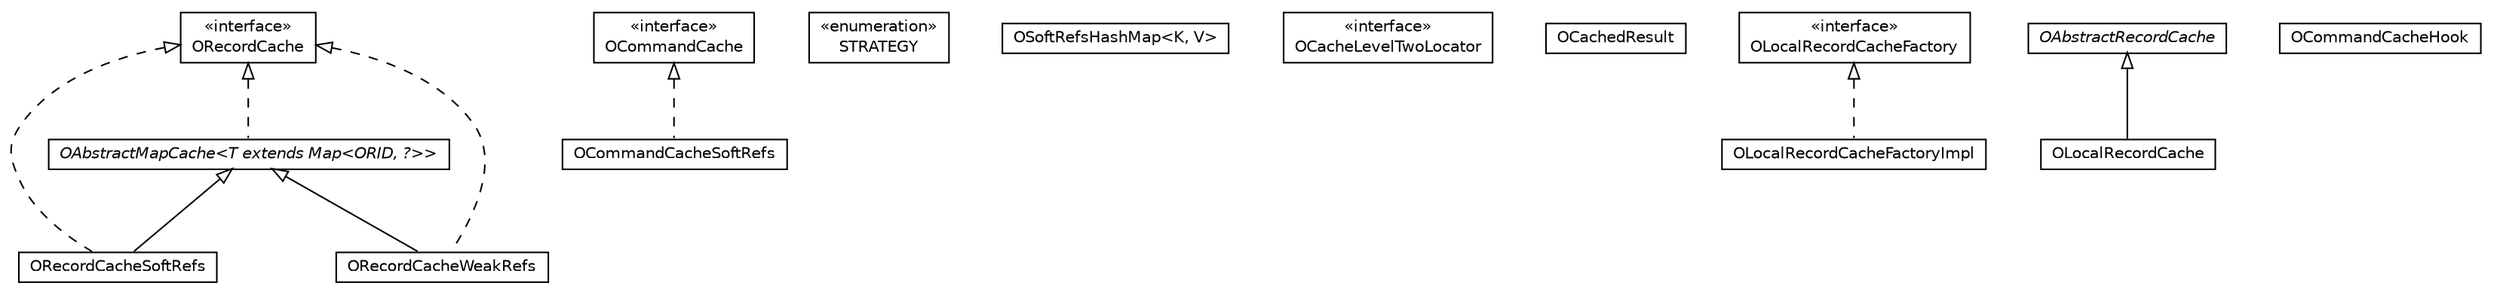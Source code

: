 #!/usr/local/bin/dot
#
# Class diagram 
# Generated by UMLGraph version R5_6-24-gf6e263 (http://www.umlgraph.org/)
#

digraph G {
	edge [fontname="Helvetica",fontsize=10,labelfontname="Helvetica",labelfontsize=10];
	node [fontname="Helvetica",fontsize=10,shape=plaintext];
	nodesep=0.25;
	ranksep=0.5;
	// com.orientechnologies.orient.core.cache.ORecordCache
	c87706 [label=<<table title="com.orientechnologies.orient.core.cache.ORecordCache" border="0" cellborder="1" cellspacing="0" cellpadding="2" port="p" href="./ORecordCache.html">
		<tr><td><table border="0" cellspacing="0" cellpadding="1">
<tr><td align="center" balign="center"> &#171;interface&#187; </td></tr>
<tr><td align="center" balign="center"> ORecordCache </td></tr>
		</table></td></tr>
		</table>>, URL="./ORecordCache.html", fontname="Helvetica", fontcolor="black", fontsize=10.0];
	// com.orientechnologies.orient.core.cache.ORecordCacheSoftRefs
	c87707 [label=<<table title="com.orientechnologies.orient.core.cache.ORecordCacheSoftRefs" border="0" cellborder="1" cellspacing="0" cellpadding="2" port="p" href="./ORecordCacheSoftRefs.html">
		<tr><td><table border="0" cellspacing="0" cellpadding="1">
<tr><td align="center" balign="center"> ORecordCacheSoftRefs </td></tr>
		</table></td></tr>
		</table>>, URL="./ORecordCacheSoftRefs.html", fontname="Helvetica", fontcolor="black", fontsize=10.0];
	// com.orientechnologies.orient.core.cache.OCommandCache
	c87708 [label=<<table title="com.orientechnologies.orient.core.cache.OCommandCache" border="0" cellborder="1" cellspacing="0" cellpadding="2" port="p" href="./OCommandCache.html">
		<tr><td><table border="0" cellspacing="0" cellpadding="1">
<tr><td align="center" balign="center"> &#171;interface&#187; </td></tr>
<tr><td align="center" balign="center"> OCommandCache </td></tr>
		</table></td></tr>
		</table>>, URL="./OCommandCache.html", fontname="Helvetica", fontcolor="black", fontsize=10.0];
	// com.orientechnologies.orient.core.cache.OCommandCache.STRATEGY
	c87709 [label=<<table title="com.orientechnologies.orient.core.cache.OCommandCache.STRATEGY" border="0" cellborder="1" cellspacing="0" cellpadding="2" port="p" href="./OCommandCache.STRATEGY.html">
		<tr><td><table border="0" cellspacing="0" cellpadding="1">
<tr><td align="center" balign="center"> &#171;enumeration&#187; </td></tr>
<tr><td align="center" balign="center"> STRATEGY </td></tr>
		</table></td></tr>
		</table>>, URL="./OCommandCache.STRATEGY.html", fontname="Helvetica", fontcolor="black", fontsize=10.0];
	// com.orientechnologies.orient.core.cache.OSoftRefsHashMap<K, V>
	c87710 [label=<<table title="com.orientechnologies.orient.core.cache.OSoftRefsHashMap" border="0" cellborder="1" cellspacing="0" cellpadding="2" port="p" href="./OSoftRefsHashMap.html">
		<tr><td><table border="0" cellspacing="0" cellpadding="1">
<tr><td align="center" balign="center"> OSoftRefsHashMap&lt;K, V&gt; </td></tr>
		</table></td></tr>
		</table>>, URL="./OSoftRefsHashMap.html", fontname="Helvetica", fontcolor="black", fontsize=10.0];
	// com.orientechnologies.orient.core.cache.OCacheLevelTwoLocator
	c87711 [label=<<table title="com.orientechnologies.orient.core.cache.OCacheLevelTwoLocator" border="0" cellborder="1" cellspacing="0" cellpadding="2" port="p" href="./OCacheLevelTwoLocator.html">
		<tr><td><table border="0" cellspacing="0" cellpadding="1">
<tr><td align="center" balign="center"> &#171;interface&#187; </td></tr>
<tr><td align="center" balign="center"> OCacheLevelTwoLocator </td></tr>
		</table></td></tr>
		</table>>, URL="./OCacheLevelTwoLocator.html", fontname="Helvetica", fontcolor="black", fontsize=10.0];
	// com.orientechnologies.orient.core.cache.OCommandCacheSoftRefs
	c87712 [label=<<table title="com.orientechnologies.orient.core.cache.OCommandCacheSoftRefs" border="0" cellborder="1" cellspacing="0" cellpadding="2" port="p" href="./OCommandCacheSoftRefs.html">
		<tr><td><table border="0" cellspacing="0" cellpadding="1">
<tr><td align="center" balign="center"> OCommandCacheSoftRefs </td></tr>
		</table></td></tr>
		</table>>, URL="./OCommandCacheSoftRefs.html", fontname="Helvetica", fontcolor="black", fontsize=10.0];
	// com.orientechnologies.orient.core.cache.OCommandCacheSoftRefs.OCachedResult
	c87713 [label=<<table title="com.orientechnologies.orient.core.cache.OCommandCacheSoftRefs.OCachedResult" border="0" cellborder="1" cellspacing="0" cellpadding="2" port="p" href="./OCommandCacheSoftRefs.OCachedResult.html">
		<tr><td><table border="0" cellspacing="0" cellpadding="1">
<tr><td align="center" balign="center"> OCachedResult </td></tr>
		</table></td></tr>
		</table>>, URL="./OCommandCacheSoftRefs.OCachedResult.html", fontname="Helvetica", fontcolor="black", fontsize=10.0];
	// com.orientechnologies.orient.core.cache.OLocalRecordCacheFactoryImpl
	c87714 [label=<<table title="com.orientechnologies.orient.core.cache.OLocalRecordCacheFactoryImpl" border="0" cellborder="1" cellspacing="0" cellpadding="2" port="p" href="./OLocalRecordCacheFactoryImpl.html">
		<tr><td><table border="0" cellspacing="0" cellpadding="1">
<tr><td align="center" balign="center"> OLocalRecordCacheFactoryImpl </td></tr>
		</table></td></tr>
		</table>>, URL="./OLocalRecordCacheFactoryImpl.html", fontname="Helvetica", fontcolor="black", fontsize=10.0];
	// com.orientechnologies.orient.core.cache.OLocalRecordCache
	c87715 [label=<<table title="com.orientechnologies.orient.core.cache.OLocalRecordCache" border="0" cellborder="1" cellspacing="0" cellpadding="2" port="p" href="./OLocalRecordCache.html">
		<tr><td><table border="0" cellspacing="0" cellpadding="1">
<tr><td align="center" balign="center"> OLocalRecordCache </td></tr>
		</table></td></tr>
		</table>>, URL="./OLocalRecordCache.html", fontname="Helvetica", fontcolor="black", fontsize=10.0];
	// com.orientechnologies.orient.core.cache.OCommandCacheHook
	c87716 [label=<<table title="com.orientechnologies.orient.core.cache.OCommandCacheHook" border="0" cellborder="1" cellspacing="0" cellpadding="2" port="p" href="./OCommandCacheHook.html">
		<tr><td><table border="0" cellspacing="0" cellpadding="1">
<tr><td align="center" balign="center"> OCommandCacheHook </td></tr>
		</table></td></tr>
		</table>>, URL="./OCommandCacheHook.html", fontname="Helvetica", fontcolor="black", fontsize=10.0];
	// com.orientechnologies.orient.core.cache.ORecordCacheWeakRefs
	c87717 [label=<<table title="com.orientechnologies.orient.core.cache.ORecordCacheWeakRefs" border="0" cellborder="1" cellspacing="0" cellpadding="2" port="p" href="./ORecordCacheWeakRefs.html">
		<tr><td><table border="0" cellspacing="0" cellpadding="1">
<tr><td align="center" balign="center"> ORecordCacheWeakRefs </td></tr>
		</table></td></tr>
		</table>>, URL="./ORecordCacheWeakRefs.html", fontname="Helvetica", fontcolor="black", fontsize=10.0];
	// com.orientechnologies.orient.core.cache.OLocalRecordCacheFactory
	c87718 [label=<<table title="com.orientechnologies.orient.core.cache.OLocalRecordCacheFactory" border="0" cellborder="1" cellspacing="0" cellpadding="2" port="p" href="./OLocalRecordCacheFactory.html">
		<tr><td><table border="0" cellspacing="0" cellpadding="1">
<tr><td align="center" balign="center"> &#171;interface&#187; </td></tr>
<tr><td align="center" balign="center"> OLocalRecordCacheFactory </td></tr>
		</table></td></tr>
		</table>>, URL="./OLocalRecordCacheFactory.html", fontname="Helvetica", fontcolor="black", fontsize=10.0];
	// com.orientechnologies.orient.core.cache.OAbstractMapCache<T extends java.util.Map<com.orientechnologies.orient.core.id.ORID, ?>>
	c87719 [label=<<table title="com.orientechnologies.orient.core.cache.OAbstractMapCache" border="0" cellborder="1" cellspacing="0" cellpadding="2" port="p" href="./OAbstractMapCache.html">
		<tr><td><table border="0" cellspacing="0" cellpadding="1">
<tr><td align="center" balign="center"><font face="Helvetica-Oblique"> OAbstractMapCache&lt;T extends Map&lt;ORID, ?&gt;&gt; </font></td></tr>
		</table></td></tr>
		</table>>, URL="./OAbstractMapCache.html", fontname="Helvetica", fontcolor="black", fontsize=10.0];
	// com.orientechnologies.orient.core.cache.OAbstractRecordCache
	c87720 [label=<<table title="com.orientechnologies.orient.core.cache.OAbstractRecordCache" border="0" cellborder="1" cellspacing="0" cellpadding="2" port="p" href="./OAbstractRecordCache.html">
		<tr><td><table border="0" cellspacing="0" cellpadding="1">
<tr><td align="center" balign="center"><font face="Helvetica-Oblique"> OAbstractRecordCache </font></td></tr>
		</table></td></tr>
		</table>>, URL="./OAbstractRecordCache.html", fontname="Helvetica", fontcolor="black", fontsize=10.0];
	//com.orientechnologies.orient.core.cache.ORecordCacheSoftRefs extends com.orientechnologies.orient.core.cache.OAbstractMapCache<com.orientechnologies.orient.core.cache.OSoftRefsHashMap<com.orientechnologies.orient.core.id.ORID, com.orientechnologies.orient.core.record.ORecord>>
	c87719:p -> c87707:p [dir=back,arrowtail=empty];
	//com.orientechnologies.orient.core.cache.ORecordCacheSoftRefs implements com.orientechnologies.orient.core.cache.ORecordCache
	c87706:p -> c87707:p [dir=back,arrowtail=empty,style=dashed];
	//com.orientechnologies.orient.core.cache.OCommandCacheSoftRefs implements com.orientechnologies.orient.core.cache.OCommandCache
	c87708:p -> c87712:p [dir=back,arrowtail=empty,style=dashed];
	//com.orientechnologies.orient.core.cache.OLocalRecordCacheFactoryImpl implements com.orientechnologies.orient.core.cache.OLocalRecordCacheFactory
	c87718:p -> c87714:p [dir=back,arrowtail=empty,style=dashed];
	//com.orientechnologies.orient.core.cache.OLocalRecordCache extends com.orientechnologies.orient.core.cache.OAbstractRecordCache
	c87720:p -> c87715:p [dir=back,arrowtail=empty];
	//com.orientechnologies.orient.core.cache.ORecordCacheWeakRefs extends com.orientechnologies.orient.core.cache.OAbstractMapCache<java.util.WeakHashMap<com.orientechnologies.orient.core.id.ORID, java.lang.ref.WeakReference<com.orientechnologies.orient.core.record.ORecord>>>
	c87719:p -> c87717:p [dir=back,arrowtail=empty];
	//com.orientechnologies.orient.core.cache.ORecordCacheWeakRefs implements com.orientechnologies.orient.core.cache.ORecordCache
	c87706:p -> c87717:p [dir=back,arrowtail=empty,style=dashed];
	//com.orientechnologies.orient.core.cache.OAbstractMapCache<T extends java.util.Map<com.orientechnologies.orient.core.id.ORID, ?>> implements com.orientechnologies.orient.core.cache.ORecordCache
	c87706:p -> c87719:p [dir=back,arrowtail=empty,style=dashed];
}

